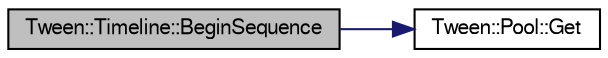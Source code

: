 digraph "Tween::Timeline::BeginSequence"
{
  bgcolor="transparent";
  edge [fontname="FreeSans",fontsize="10",labelfontname="FreeSans",labelfontsize="10"];
  node [fontname="FreeSans",fontsize="10",shape=record];
  rankdir="LR";
  Node1 [label="Tween::Timeline::BeginSequence",height=0.2,width=0.4,color="black", fillcolor="grey75", style="filled" fontcolor="black"];
  Node1 -> Node2 [color="midnightblue",fontsize="10",style="solid",fontname="FreeSans"];
  Node2 [label="Tween::Pool::Get",height=0.2,width=0.4,color="black",URL="$classTween_1_1Pool.html#a41800540f08ddf6f2ed04c3e0b53cee2"];
}
